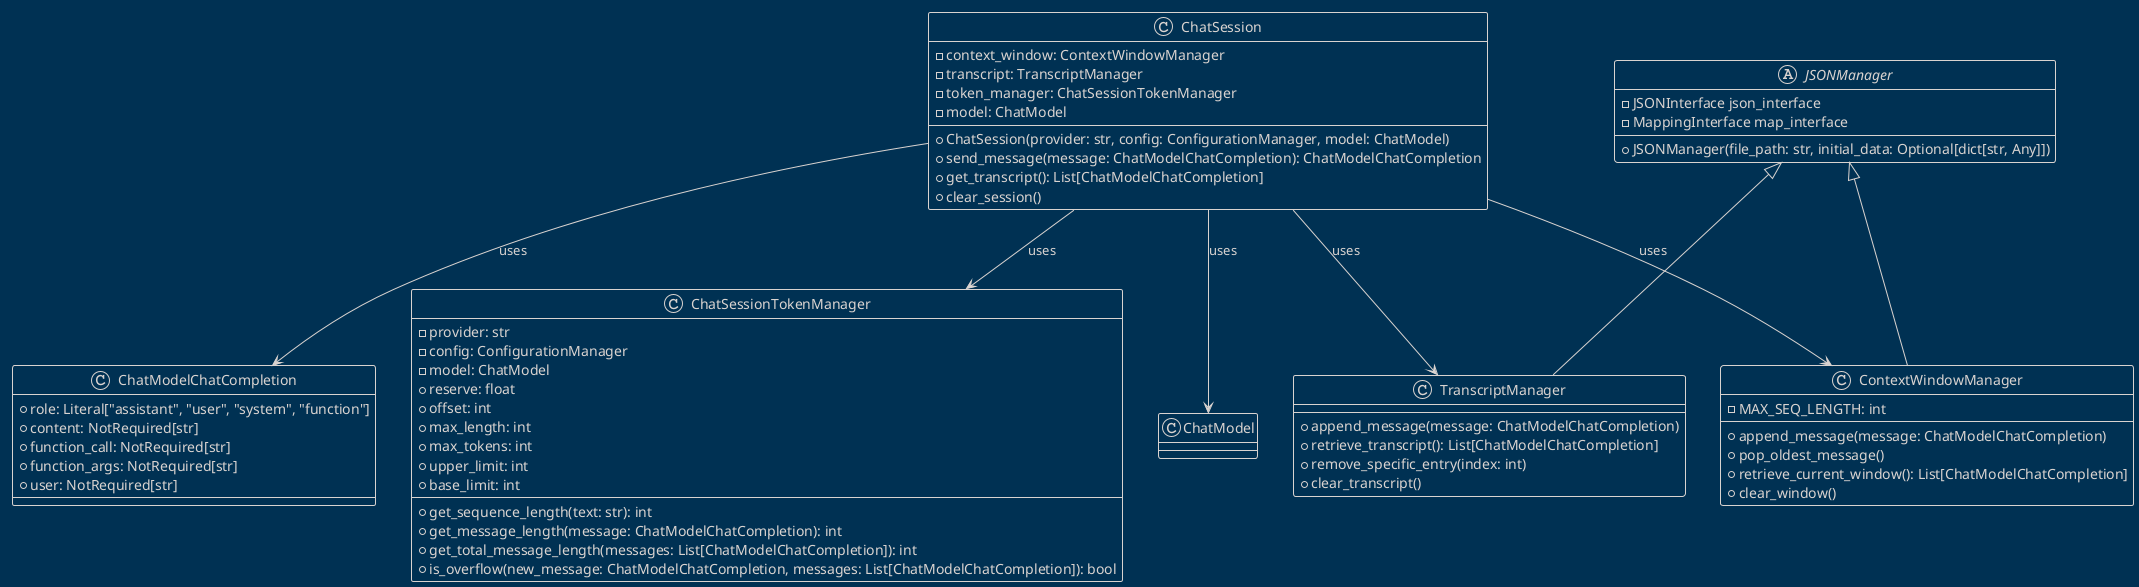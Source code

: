 @startuml ChatSession
!theme blueprint

abstract class JSONManager {
    - JSONInterface json_interface
    - MappingInterface map_interface
    + JSONManager(file_path: str, initial_data: Optional[dict[str, Any]])
}

class ChatModelChatCompletion {
    + role: Literal["assistant", "user", "system", "function"]
    + content: NotRequired[str]
    + function_call: NotRequired[str]
    + function_args: NotRequired[str]
    + user: NotRequired[str]
}

class ContextWindowManager extends JSONManager {
    - MAX_SEQ_LENGTH: int
    + append_message(message: ChatModelChatCompletion)
    + pop_oldest_message()
    + retrieve_current_window(): List[ChatModelChatCompletion]
    + clear_window()
}

class TranscriptManager extends JSONManager {
    + append_message(message: ChatModelChatCompletion)
    + retrieve_transcript(): List[ChatModelChatCompletion]
    + remove_specific_entry(index: int)
    + clear_transcript()
}

class ChatSessionTokenManager {
    - provider: str
    - config: ConfigurationManager
    - model: ChatModel
    + reserve: float
    + offset: int
    + max_length: int
    + max_tokens: int
    + upper_limit: int
    + base_limit: int
    + get_sequence_length(text: str): int
    + get_message_length(message: ChatModelChatCompletion): int
    + get_total_message_length(messages: List[ChatModelChatCompletion]): int
    + is_overflow(new_message: ChatModelChatCompletion, messages: List[ChatModelChatCompletion]): bool
}

class ChatSession {
    - context_window: ContextWindowManager
    - transcript: TranscriptManager
    - token_manager: ChatSessionTokenManager
    - model: ChatModel
    + ChatSession(provider: str, config: ConfigurationManager, model: ChatModel)
    + send_message(message: ChatModelChatCompletion): ChatModelChatCompletion
    + get_transcript(): List[ChatModelChatCompletion]
    + clear_session()
}

ChatSession --> ChatModelChatCompletion : uses
ChatSession --> ChatModel : uses
ChatSession --> ContextWindowManager : uses
ChatSession --> TranscriptManager : uses
ChatSession --> ChatSessionTokenManager : uses

@enduml
